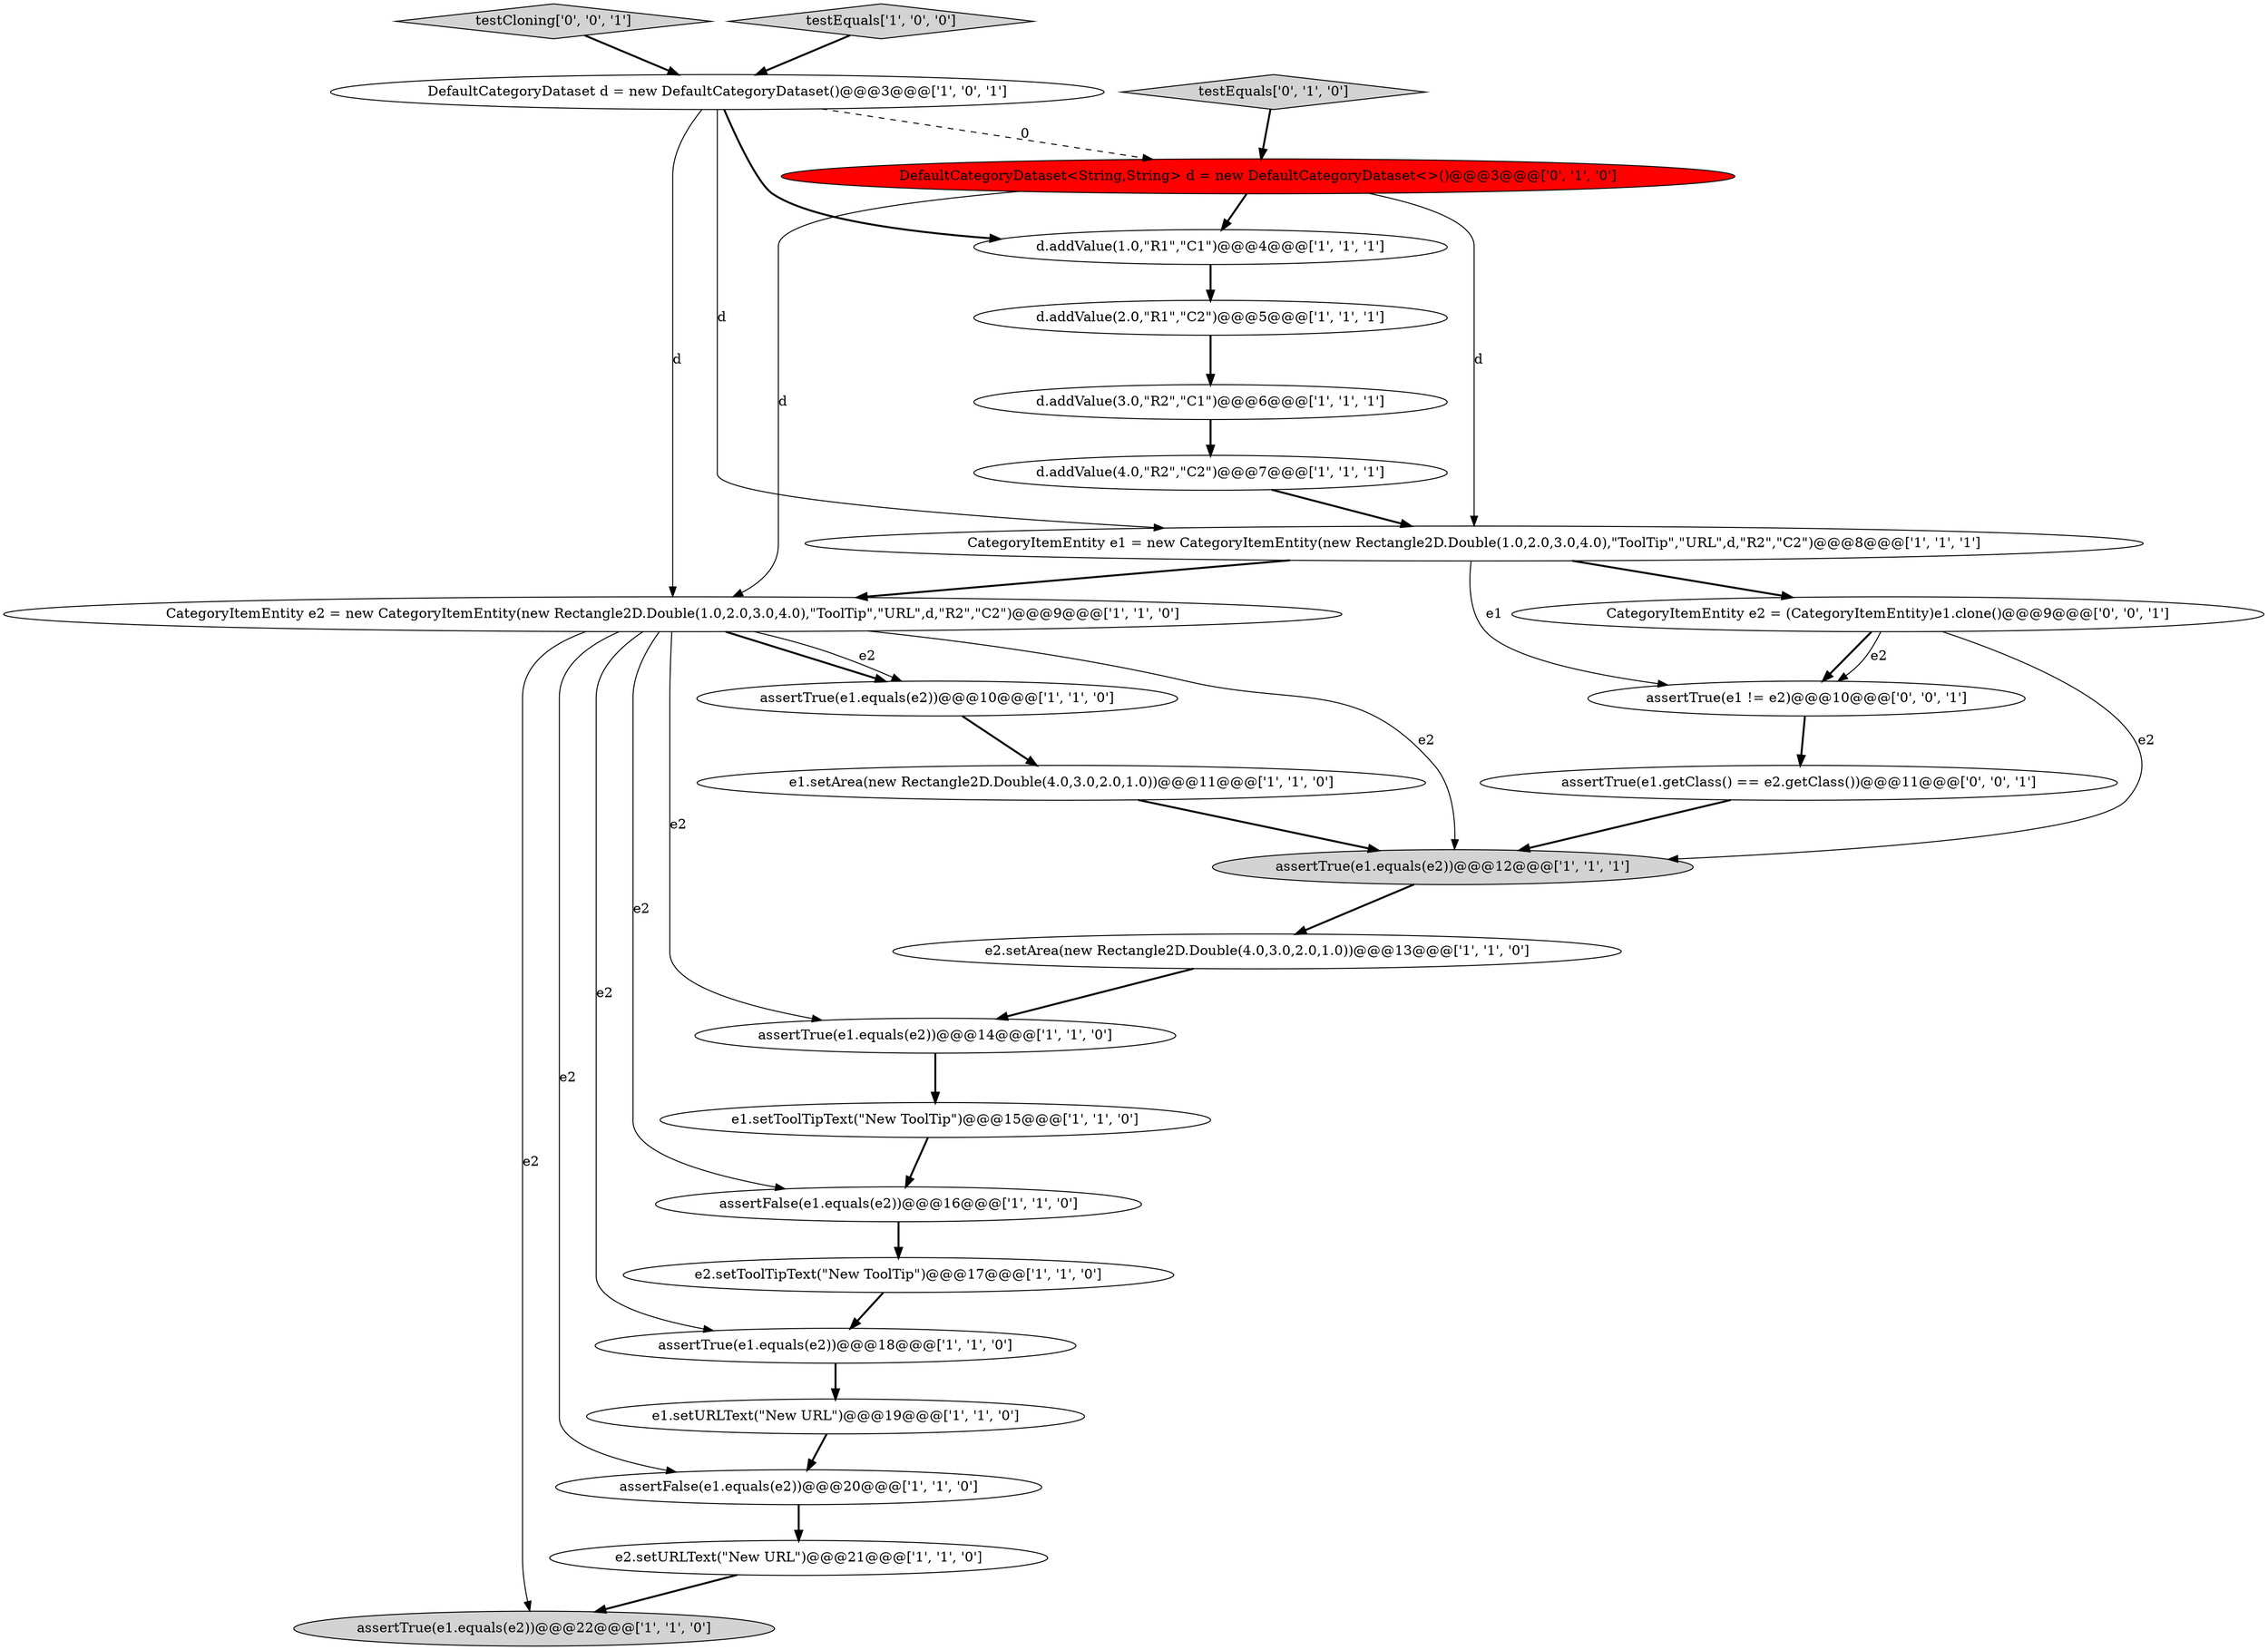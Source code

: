 digraph {
25 [style = filled, label = "CategoryItemEntity e2 = (CategoryItemEntity)e1.clone()@@@9@@@['0', '0', '1']", fillcolor = white, shape = ellipse image = "AAA0AAABBB3BBB"];
2 [style = filled, label = "CategoryItemEntity e1 = new CategoryItemEntity(new Rectangle2D.Double(1.0,2.0,3.0,4.0),\"ToolTip\",\"URL\",d,\"R2\",\"C2\")@@@8@@@['1', '1', '1']", fillcolor = white, shape = ellipse image = "AAA0AAABBB1BBB"];
11 [style = filled, label = "d.addValue(3.0,\"R2\",\"C1\")@@@6@@@['1', '1', '1']", fillcolor = white, shape = ellipse image = "AAA0AAABBB1BBB"];
9 [style = filled, label = "assertTrue(e1.equals(e2))@@@18@@@['1', '1', '0']", fillcolor = white, shape = ellipse image = "AAA0AAABBB1BBB"];
14 [style = filled, label = "d.addValue(4.0,\"R2\",\"C2\")@@@7@@@['1', '1', '1']", fillcolor = white, shape = ellipse image = "AAA0AAABBB1BBB"];
23 [style = filled, label = "assertTrue(e1 != e2)@@@10@@@['0', '0', '1']", fillcolor = white, shape = ellipse image = "AAA0AAABBB3BBB"];
6 [style = filled, label = "e2.setURLText(\"New URL\")@@@21@@@['1', '1', '0']", fillcolor = white, shape = ellipse image = "AAA0AAABBB1BBB"];
16 [style = filled, label = "CategoryItemEntity e2 = new CategoryItemEntity(new Rectangle2D.Double(1.0,2.0,3.0,4.0),\"ToolTip\",\"URL\",d,\"R2\",\"C2\")@@@9@@@['1', '1', '0']", fillcolor = white, shape = ellipse image = "AAA0AAABBB1BBB"];
22 [style = filled, label = "DefaultCategoryDataset<String,String> d = new DefaultCategoryDataset<>()@@@3@@@['0', '1', '0']", fillcolor = red, shape = ellipse image = "AAA1AAABBB2BBB"];
1 [style = filled, label = "DefaultCategoryDataset d = new DefaultCategoryDataset()@@@3@@@['1', '0', '1']", fillcolor = white, shape = ellipse image = "AAA0AAABBB1BBB"];
10 [style = filled, label = "assertTrue(e1.equals(e2))@@@22@@@['1', '1', '0']", fillcolor = lightgray, shape = ellipse image = "AAA0AAABBB1BBB"];
8 [style = filled, label = "e2.setToolTipText(\"New ToolTip\")@@@17@@@['1', '1', '0']", fillcolor = white, shape = ellipse image = "AAA0AAABBB1BBB"];
19 [style = filled, label = "e2.setArea(new Rectangle2D.Double(4.0,3.0,2.0,1.0))@@@13@@@['1', '1', '0']", fillcolor = white, shape = ellipse image = "AAA0AAABBB1BBB"];
20 [style = filled, label = "assertTrue(e1.equals(e2))@@@12@@@['1', '1', '1']", fillcolor = lightgray, shape = ellipse image = "AAA0AAABBB1BBB"];
13 [style = filled, label = "assertTrue(e1.equals(e2))@@@14@@@['1', '1', '0']", fillcolor = white, shape = ellipse image = "AAA0AAABBB1BBB"];
7 [style = filled, label = "assertTrue(e1.equals(e2))@@@10@@@['1', '1', '0']", fillcolor = white, shape = ellipse image = "AAA0AAABBB1BBB"];
26 [style = filled, label = "testCloning['0', '0', '1']", fillcolor = lightgray, shape = diamond image = "AAA0AAABBB3BBB"];
3 [style = filled, label = "e1.setArea(new Rectangle2D.Double(4.0,3.0,2.0,1.0))@@@11@@@['1', '1', '0']", fillcolor = white, shape = ellipse image = "AAA0AAABBB1BBB"];
24 [style = filled, label = "assertTrue(e1.getClass() == e2.getClass())@@@11@@@['0', '0', '1']", fillcolor = white, shape = ellipse image = "AAA0AAABBB3BBB"];
4 [style = filled, label = "d.addValue(2.0,\"R1\",\"C2\")@@@5@@@['1', '1', '1']", fillcolor = white, shape = ellipse image = "AAA0AAABBB1BBB"];
17 [style = filled, label = "d.addValue(1.0,\"R1\",\"C1\")@@@4@@@['1', '1', '1']", fillcolor = white, shape = ellipse image = "AAA0AAABBB1BBB"];
12 [style = filled, label = "testEquals['1', '0', '0']", fillcolor = lightgray, shape = diamond image = "AAA0AAABBB1BBB"];
0 [style = filled, label = "e1.setToolTipText(\"New ToolTip\")@@@15@@@['1', '1', '0']", fillcolor = white, shape = ellipse image = "AAA0AAABBB1BBB"];
5 [style = filled, label = "assertFalse(e1.equals(e2))@@@16@@@['1', '1', '0']", fillcolor = white, shape = ellipse image = "AAA0AAABBB1BBB"];
21 [style = filled, label = "testEquals['0', '1', '0']", fillcolor = lightgray, shape = diamond image = "AAA0AAABBB2BBB"];
15 [style = filled, label = "assertFalse(e1.equals(e2))@@@20@@@['1', '1', '0']", fillcolor = white, shape = ellipse image = "AAA0AAABBB1BBB"];
18 [style = filled, label = "e1.setURLText(\"New URL\")@@@19@@@['1', '1', '0']", fillcolor = white, shape = ellipse image = "AAA0AAABBB1BBB"];
5->8 [style = bold, label=""];
2->23 [style = solid, label="e1"];
1->16 [style = solid, label="d"];
1->2 [style = solid, label="d"];
22->16 [style = solid, label="d"];
11->14 [style = bold, label=""];
25->23 [style = bold, label=""];
16->13 [style = solid, label="e2"];
26->1 [style = bold, label=""];
18->15 [style = bold, label=""];
16->7 [style = bold, label=""];
25->20 [style = solid, label="e2"];
15->6 [style = bold, label=""];
12->1 [style = bold, label=""];
7->3 [style = bold, label=""];
1->22 [style = dashed, label="0"];
1->17 [style = bold, label=""];
24->20 [style = bold, label=""];
16->10 [style = solid, label="e2"];
16->15 [style = solid, label="e2"];
23->24 [style = bold, label=""];
3->20 [style = bold, label=""];
9->18 [style = bold, label=""];
22->2 [style = solid, label="d"];
19->13 [style = bold, label=""];
21->22 [style = bold, label=""];
16->20 [style = solid, label="e2"];
6->10 [style = bold, label=""];
16->9 [style = solid, label="e2"];
8->9 [style = bold, label=""];
16->7 [style = solid, label="e2"];
22->17 [style = bold, label=""];
16->5 [style = solid, label="e2"];
14->2 [style = bold, label=""];
4->11 [style = bold, label=""];
20->19 [style = bold, label=""];
2->25 [style = bold, label=""];
25->23 [style = solid, label="e2"];
17->4 [style = bold, label=""];
0->5 [style = bold, label=""];
13->0 [style = bold, label=""];
2->16 [style = bold, label=""];
}
